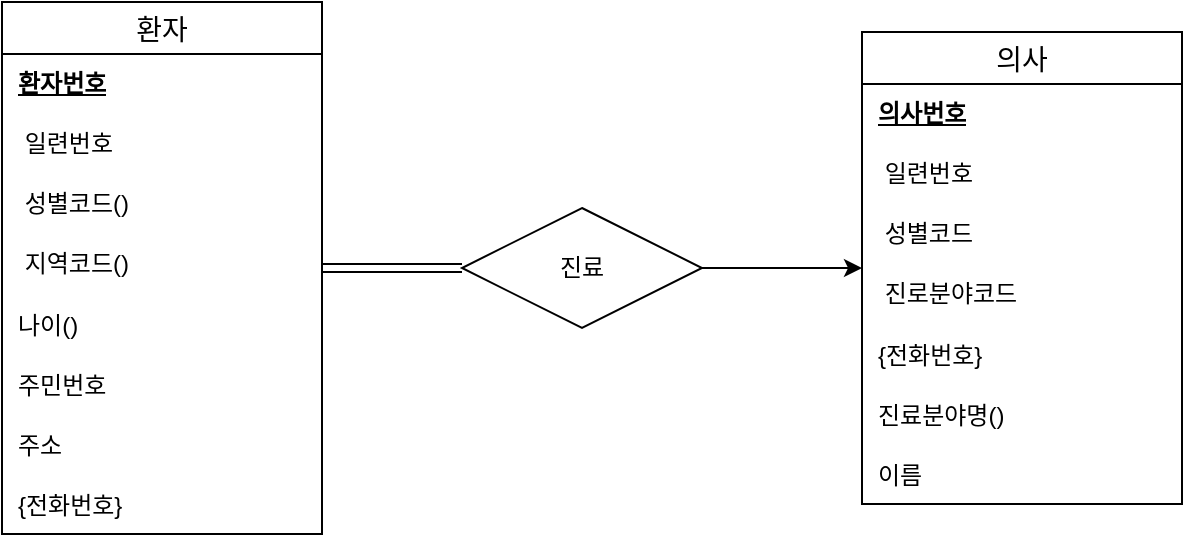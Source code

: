 <mxfile version="21.1.1" type="github">
  <diagram name="Page-1" id="oF7KvoZOpcJt9PM3kyQu">
    <mxGraphModel dx="820" dy="676" grid="1" gridSize="10" guides="1" tooltips="1" connect="1" arrows="1" fold="1" page="1" pageScale="1" pageWidth="827" pageHeight="1169" math="0" shadow="0">
      <root>
        <mxCell id="0" />
        <mxCell id="1" parent="0" />
        <mxCell id="wM34gtoxZE7unvP0XhS7-49" value="&lt;div&gt;진료&lt;/div&gt;" style="shape=rhombus;perimeter=rhombusPerimeter;whiteSpace=wrap;html=1;align=center;" vertex="1" parent="1">
          <mxGeometry x="320" y="265" width="120" height="60" as="geometry" />
        </mxCell>
        <mxCell id="wM34gtoxZE7unvP0XhS7-50" value="" style="shape=link;html=1;rounded=0;" edge="1" parent="1" source="wM34gtoxZE7unvP0XhS7-54" target="wM34gtoxZE7unvP0XhS7-49">
          <mxGeometry relative="1" as="geometry">
            <mxPoint x="160" y="323.387" as="sourcePoint" />
            <mxPoint x="400" y="294.5" as="targetPoint" />
          </mxGeometry>
        </mxCell>
        <mxCell id="wM34gtoxZE7unvP0XhS7-54" value="환자" style="swimlane;fontStyle=0;childLayout=stackLayout;horizontal=1;startSize=26;horizontalStack=0;resizeParent=1;resizeParentMax=0;resizeLast=0;collapsible=1;marginBottom=0;align=center;fontSize=14;" vertex="1" parent="1">
          <mxGeometry x="90" y="162" width="160" height="266" as="geometry" />
        </mxCell>
        <mxCell id="wM34gtoxZE7unvP0XhS7-58" value="&lt;div&gt;환자번호&lt;/div&gt;" style="shape=partialRectangle;connectable=0;fillColor=none;top=0;left=0;bottom=0;right=0;align=left;spacingLeft=6;fontStyle=5;overflow=hidden;whiteSpace=wrap;html=1;" vertex="1" parent="wM34gtoxZE7unvP0XhS7-54">
          <mxGeometry y="26" width="160" height="30" as="geometry">
            <mxRectangle width="150" height="30" as="alternateBounds" />
          </mxGeometry>
        </mxCell>
        <mxCell id="wM34gtoxZE7unvP0XhS7-61" value="&lt;span style=&quot;white-space: pre;&quot;&gt;	&lt;/span&gt;일련번호" style="shape=partialRectangle;connectable=0;fillColor=none;top=0;left=0;bottom=0;right=0;align=left;spacingLeft=6;overflow=hidden;whiteSpace=wrap;html=1;" vertex="1" parent="wM34gtoxZE7unvP0XhS7-54">
          <mxGeometry y="56" width="160" height="30" as="geometry">
            <mxRectangle width="150" height="30" as="alternateBounds" />
          </mxGeometry>
        </mxCell>
        <mxCell id="wM34gtoxZE7unvP0XhS7-60" value="&lt;span style=&quot;white-space: pre;&quot;&gt;	&lt;/span&gt;성별코드()" style="shape=partialRectangle;connectable=0;fillColor=none;top=0;left=0;bottom=0;right=0;align=left;spacingLeft=6;overflow=hidden;whiteSpace=wrap;html=1;" vertex="1" parent="wM34gtoxZE7unvP0XhS7-54">
          <mxGeometry y="86" width="160" height="30" as="geometry">
            <mxRectangle width="150" height="30" as="alternateBounds" />
          </mxGeometry>
        </mxCell>
        <mxCell id="wM34gtoxZE7unvP0XhS7-59" value="&lt;span style=&quot;white-space: pre;&quot;&gt;	&lt;/span&gt;지역코드()" style="shape=partialRectangle;connectable=0;fillColor=none;top=0;left=0;bottom=0;right=0;align=left;spacingLeft=6;overflow=hidden;whiteSpace=wrap;html=1;" vertex="1" parent="wM34gtoxZE7unvP0XhS7-54">
          <mxGeometry y="116" width="160" height="30" as="geometry">
            <mxRectangle width="150" height="30" as="alternateBounds" />
          </mxGeometry>
        </mxCell>
        <mxCell id="wM34gtoxZE7unvP0XhS7-65" value="나이()" style="shape=partialRectangle;connectable=0;fillColor=none;top=0;left=0;bottom=0;right=0;align=left;spacingLeft=6;overflow=hidden;" vertex="1" parent="wM34gtoxZE7unvP0XhS7-54">
          <mxGeometry y="146" width="160" height="30" as="geometry">
            <mxRectangle width="150" height="30" as="alternateBounds" />
          </mxGeometry>
        </mxCell>
        <mxCell id="wM34gtoxZE7unvP0XhS7-64" value="주민번호" style="shape=partialRectangle;connectable=0;fillColor=none;top=0;left=0;bottom=0;right=0;align=left;spacingLeft=6;overflow=hidden;" vertex="1" parent="wM34gtoxZE7unvP0XhS7-54">
          <mxGeometry y="176" width="160" height="30" as="geometry">
            <mxRectangle width="150" height="30" as="alternateBounds" />
          </mxGeometry>
        </mxCell>
        <mxCell id="wM34gtoxZE7unvP0XhS7-63" value="주소" style="shape=partialRectangle;connectable=0;fillColor=none;top=0;left=0;bottom=0;right=0;align=left;spacingLeft=6;overflow=hidden;" vertex="1" parent="wM34gtoxZE7unvP0XhS7-54">
          <mxGeometry y="206" width="160" height="30" as="geometry">
            <mxRectangle width="150" height="30" as="alternateBounds" />
          </mxGeometry>
        </mxCell>
        <mxCell id="wM34gtoxZE7unvP0XhS7-62" value="{전화번호}" style="shape=partialRectangle;connectable=0;fillColor=none;top=0;left=0;bottom=0;right=0;align=left;spacingLeft=6;overflow=hidden;" vertex="1" parent="wM34gtoxZE7unvP0XhS7-54">
          <mxGeometry y="236" width="160" height="30" as="geometry">
            <mxRectangle width="150" height="30" as="alternateBounds" />
          </mxGeometry>
        </mxCell>
        <mxCell id="wM34gtoxZE7unvP0XhS7-77" value="" style="edgeStyle=orthogonalEdgeStyle;rounded=0;orthogonalLoop=1;jettySize=auto;html=1;" edge="1" parent="1" source="wM34gtoxZE7unvP0XhS7-49" target="wM34gtoxZE7unvP0XhS7-66">
          <mxGeometry relative="1" as="geometry">
            <mxPoint x="460" y="410" as="sourcePoint" />
            <Array as="points" />
          </mxGeometry>
        </mxCell>
        <mxCell id="wM34gtoxZE7unvP0XhS7-66" value="의사" style="swimlane;fontStyle=0;childLayout=stackLayout;horizontal=1;startSize=26;horizontalStack=0;resizeParent=1;resizeParentMax=0;resizeLast=0;collapsible=1;marginBottom=0;align=center;fontSize=14;" vertex="1" parent="1">
          <mxGeometry x="520" y="177" width="160" height="236" as="geometry" />
        </mxCell>
        <mxCell id="wM34gtoxZE7unvP0XhS7-70" value="의사번호" style="shape=partialRectangle;connectable=0;fillColor=none;top=0;left=0;bottom=0;right=0;align=left;spacingLeft=6;fontStyle=5;overflow=hidden;whiteSpace=wrap;html=1;" vertex="1" parent="wM34gtoxZE7unvP0XhS7-66">
          <mxGeometry y="26" width="160" height="30" as="geometry">
            <mxRectangle width="150" height="30" as="alternateBounds" />
          </mxGeometry>
        </mxCell>
        <mxCell id="wM34gtoxZE7unvP0XhS7-73" value="&lt;span style=&quot;white-space: pre;&quot;&gt;	&lt;/span&gt;일련번호" style="shape=partialRectangle;connectable=0;fillColor=none;top=0;left=0;bottom=0;right=0;align=left;spacingLeft=6;overflow=hidden;whiteSpace=wrap;html=1;" vertex="1" parent="wM34gtoxZE7unvP0XhS7-66">
          <mxGeometry y="56" width="160" height="30" as="geometry">
            <mxRectangle width="150" height="30" as="alternateBounds" />
          </mxGeometry>
        </mxCell>
        <mxCell id="wM34gtoxZE7unvP0XhS7-72" value="&lt;div&gt;&lt;span style=&quot;white-space: pre;&quot;&gt;	&lt;/span&gt;성별코드&lt;/div&gt;" style="shape=partialRectangle;connectable=0;fillColor=none;top=0;left=0;bottom=0;right=0;align=left;spacingLeft=6;overflow=hidden;whiteSpace=wrap;html=1;" vertex="1" parent="wM34gtoxZE7unvP0XhS7-66">
          <mxGeometry y="86" width="160" height="30" as="geometry">
            <mxRectangle width="150" height="30" as="alternateBounds" />
          </mxGeometry>
        </mxCell>
        <mxCell id="wM34gtoxZE7unvP0XhS7-71" value="&lt;span style=&quot;white-space: pre;&quot;&gt;	&lt;/span&gt;진로분야코드" style="shape=partialRectangle;connectable=0;fillColor=none;top=0;left=0;bottom=0;right=0;align=left;spacingLeft=6;overflow=hidden;whiteSpace=wrap;html=1;" vertex="1" parent="wM34gtoxZE7unvP0XhS7-66">
          <mxGeometry y="116" width="160" height="30" as="geometry">
            <mxRectangle width="150" height="30" as="alternateBounds" />
          </mxGeometry>
        </mxCell>
        <mxCell id="wM34gtoxZE7unvP0XhS7-76" value="{전화번호}" style="shape=partialRectangle;connectable=0;fillColor=none;top=0;left=0;bottom=0;right=0;align=left;spacingLeft=6;overflow=hidden;" vertex="1" parent="wM34gtoxZE7unvP0XhS7-66">
          <mxGeometry y="146" width="160" height="30" as="geometry">
            <mxRectangle width="150" height="30" as="alternateBounds" />
          </mxGeometry>
        </mxCell>
        <mxCell id="wM34gtoxZE7unvP0XhS7-75" value="진료분야명()" style="shape=partialRectangle;connectable=0;fillColor=none;top=0;left=0;bottom=0;right=0;align=left;spacingLeft=6;overflow=hidden;" vertex="1" parent="wM34gtoxZE7unvP0XhS7-66">
          <mxGeometry y="176" width="160" height="30" as="geometry">
            <mxRectangle width="150" height="30" as="alternateBounds" />
          </mxGeometry>
        </mxCell>
        <mxCell id="wM34gtoxZE7unvP0XhS7-74" value="이름" style="shape=partialRectangle;connectable=0;fillColor=none;top=0;left=0;bottom=0;right=0;align=left;spacingLeft=6;overflow=hidden;" vertex="1" parent="wM34gtoxZE7unvP0XhS7-66">
          <mxGeometry y="206" width="160" height="30" as="geometry">
            <mxRectangle width="150" height="30" as="alternateBounds" />
          </mxGeometry>
        </mxCell>
      </root>
    </mxGraphModel>
  </diagram>
</mxfile>
